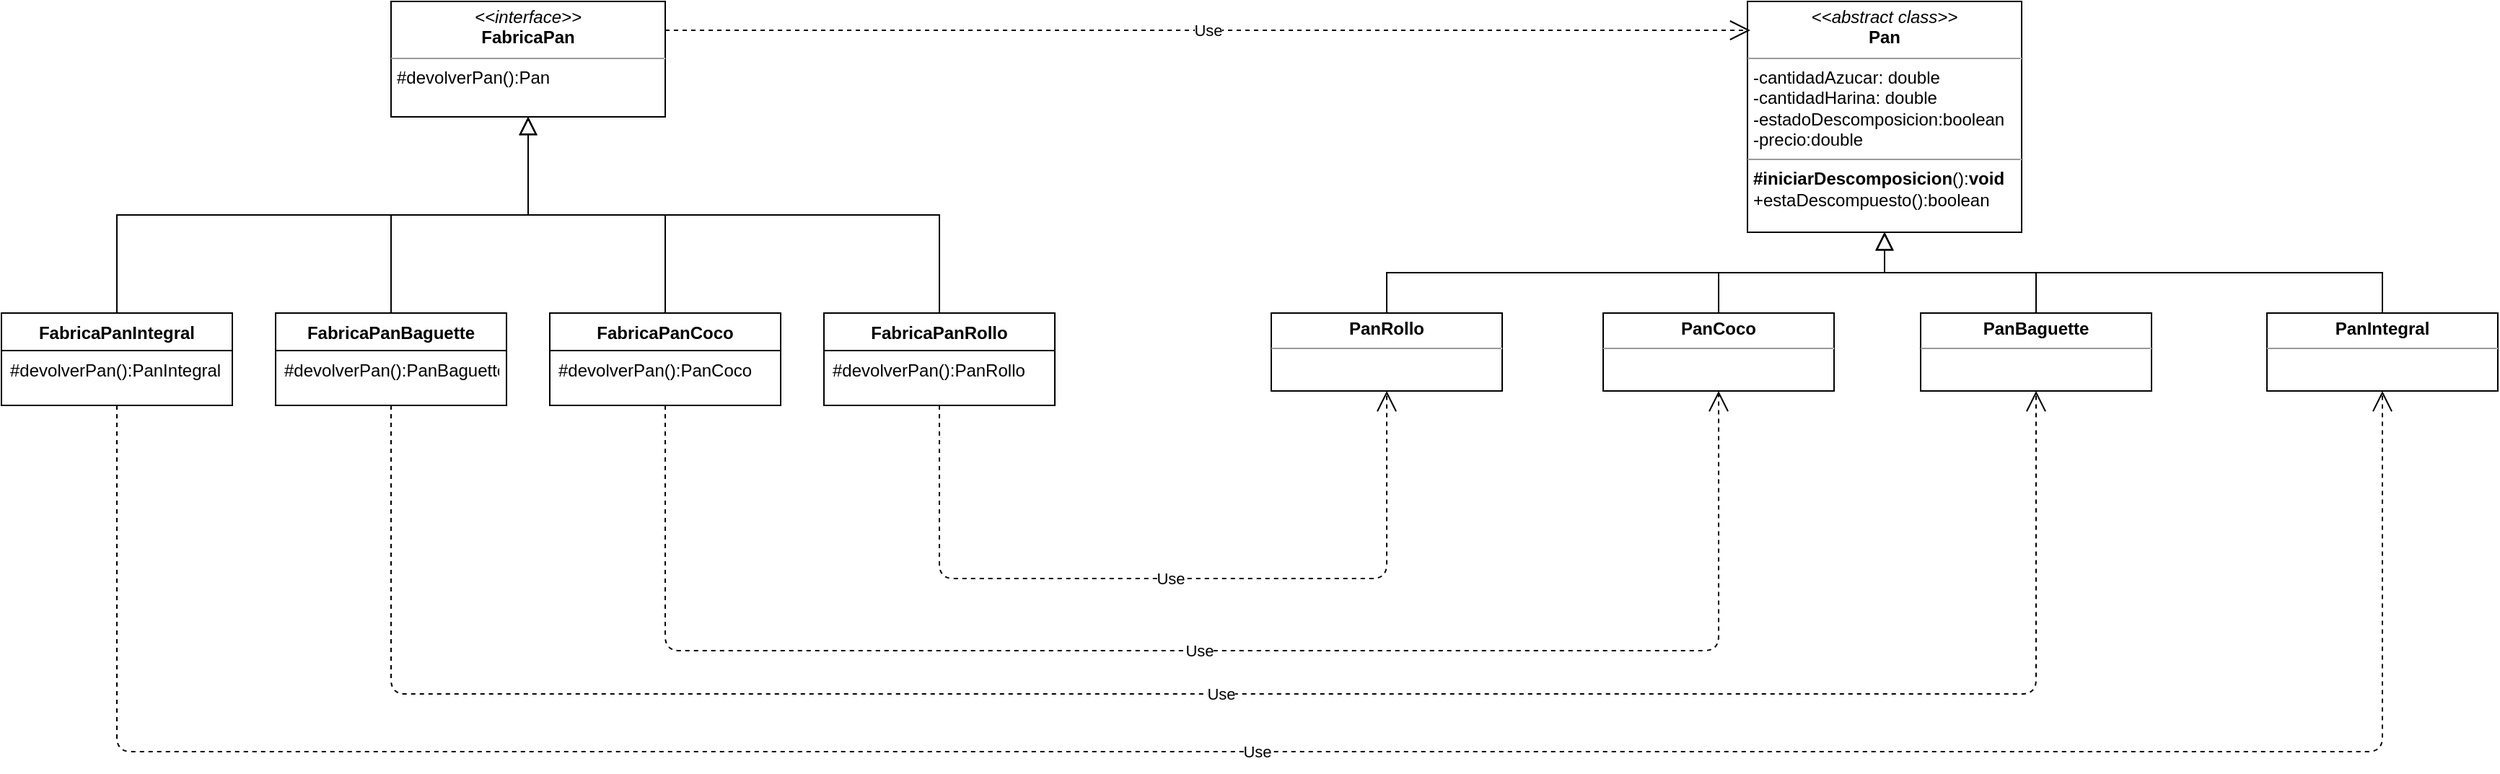 <mxfile version="13.6.2" type="device"><diagram id="C5RBs43oDa-KdzZeNtuy" name="Page-1"><mxGraphModel dx="723" dy="412" grid="1" gridSize="10" guides="1" tooltips="1" connect="1" arrows="1" fold="1" page="1" pageScale="1" pageWidth="1920" pageHeight="1200" math="0" shadow="0"><root><mxCell id="WIyWlLk6GJQsqaUBKTNV-0"/><mxCell id="WIyWlLk6GJQsqaUBKTNV-1" parent="WIyWlLk6GJQsqaUBKTNV-0"/><mxCell id="zkfFHV4jXpPFQw0GAbJ--12" value="" style="endArrow=block;endSize=10;endFill=0;shadow=0;strokeWidth=1;rounded=0;edgeStyle=elbowEdgeStyle;elbow=vertical;entryX=0.5;entryY=1;entryDx=0;entryDy=0;" parent="WIyWlLk6GJQsqaUBKTNV-1" source="zkfFHV4jXpPFQw0GAbJ--6" target="rwqL-SO70tPOXYfieYDp-1" edge="1"><mxGeometry width="160" relative="1" as="geometry"><mxPoint x="200" y="203" as="sourcePoint"/><mxPoint x="300" y="270" as="targetPoint"/></mxGeometry></mxCell><mxCell id="zkfFHV4jXpPFQw0GAbJ--16" value="" style="endArrow=block;endSize=10;endFill=0;shadow=0;strokeWidth=1;rounded=0;edgeStyle=elbowEdgeStyle;elbow=vertical;entryX=0.5;entryY=1;entryDx=0;entryDy=0;" parent="WIyWlLk6GJQsqaUBKTNV-1" source="zkfFHV4jXpPFQw0GAbJ--13" target="rwqL-SO70tPOXYfieYDp-1" edge="1"><mxGeometry width="160" relative="1" as="geometry"><mxPoint x="210" y="373" as="sourcePoint"/><mxPoint x="300" y="270" as="targetPoint"/></mxGeometry></mxCell><mxCell id="rwqL-SO70tPOXYfieYDp-0" value="&lt;p style=&quot;margin: 0px ; margin-top: 4px ; text-align: center&quot;&gt;&lt;i&gt;&amp;lt;&amp;lt;abstract class&amp;gt;&amp;gt;&lt;/i&gt;&lt;br&gt;&lt;b&gt;Pan&lt;/b&gt;&lt;/p&gt;&lt;hr size=&quot;1&quot;&gt;&lt;p style=&quot;margin: 0px ; margin-left: 4px&quot;&gt;-cantidadAzucar: double&lt;br&gt;-cantidadHarina: double&lt;/p&gt;&lt;p style=&quot;margin: 0px ; margin-left: 4px&quot;&gt;-estadoDescomposicion:boolean&lt;/p&gt;&lt;p style=&quot;margin: 0px ; margin-left: 4px&quot;&gt;-precio:double&lt;/p&gt;&lt;hr size=&quot;1&quot;&gt;&lt;p style=&quot;margin: 0px ; margin-left: 4px&quot;&gt;&lt;b&gt;#iniciarDescomposicion&lt;/b&gt;():&lt;b&gt;void&lt;/b&gt;&lt;br&gt;+estaDescompuesto():boolean&lt;/p&gt;" style="verticalAlign=top;align=left;overflow=fill;fontSize=12;fontFamily=Helvetica;html=1;" vertex="1" parent="WIyWlLk6GJQsqaUBKTNV-1"><mxGeometry x="1220" y="120" width="190" height="160" as="geometry"/></mxCell><mxCell id="rwqL-SO70tPOXYfieYDp-1" value="&lt;p style=&quot;margin: 0px ; margin-top: 4px ; text-align: center&quot;&gt;&lt;i&gt;&amp;lt;&amp;lt;interface&amp;gt;&amp;gt;&lt;/i&gt;&lt;br&gt;&lt;b&gt;FabricaPan&lt;/b&gt;&lt;/p&gt;&lt;hr size=&quot;1&quot;&gt;&lt;p style=&quot;margin: 0px ; margin-left: 4px&quot;&gt;#devolverPan():Pan&lt;/p&gt;&lt;p style=&quot;margin: 0px ; margin-left: 4px&quot;&gt;&lt;br&gt;&lt;br&gt;&lt;/p&gt;" style="verticalAlign=top;align=left;overflow=fill;fontSize=12;fontFamily=Helvetica;html=1;" vertex="1" parent="WIyWlLk6GJQsqaUBKTNV-1"><mxGeometry x="280" y="120" width="190" height="80" as="geometry"/></mxCell><mxCell id="zkfFHV4jXpPFQw0GAbJ--6" value="FabricaPanIntegral" style="swimlane;fontStyle=1;align=center;verticalAlign=top;childLayout=stackLayout;horizontal=1;startSize=26;horizontalStack=0;resizeParent=1;resizeLast=0;collapsible=1;marginBottom=0;rounded=0;shadow=0;strokeWidth=1;" parent="WIyWlLk6GJQsqaUBKTNV-1" vertex="1"><mxGeometry x="10" y="336" width="160" height="64" as="geometry"><mxRectangle x="130" y="380" width="160" height="26" as="alternateBounds"/></mxGeometry></mxCell><mxCell id="zkfFHV4jXpPFQw0GAbJ--11" value="#devolverPan():PanIntegral&#10;" style="text;align=left;verticalAlign=top;spacingLeft=4;spacingRight=4;overflow=hidden;rotatable=0;points=[[0,0.5],[1,0.5]];portConstraint=eastwest;" parent="zkfFHV4jXpPFQw0GAbJ--6" vertex="1"><mxGeometry y="26" width="160" height="26" as="geometry"/></mxCell><mxCell id="zkfFHV4jXpPFQw0GAbJ--13" value="FabricaPanBaguette" style="swimlane;fontStyle=1;align=center;verticalAlign=top;childLayout=stackLayout;horizontal=1;startSize=26;horizontalStack=0;resizeParent=1;resizeLast=0;collapsible=1;marginBottom=0;rounded=0;shadow=0;strokeWidth=1;" parent="WIyWlLk6GJQsqaUBKTNV-1" vertex="1"><mxGeometry x="200" y="336" width="160" height="64" as="geometry"><mxRectangle x="340" y="380" width="170" height="26" as="alternateBounds"/></mxGeometry></mxCell><mxCell id="zkfFHV4jXpPFQw0GAbJ--14" value="#devolverPan():PanBaguette&#10;" style="text;align=left;verticalAlign=top;spacingLeft=4;spacingRight=4;overflow=hidden;rotatable=0;points=[[0,0.5],[1,0.5]];portConstraint=eastwest;" parent="zkfFHV4jXpPFQw0GAbJ--13" vertex="1"><mxGeometry y="26" width="160" height="26" as="geometry"/></mxCell><mxCell id="rwqL-SO70tPOXYfieYDp-2" value="FabricaPanCoco" style="swimlane;fontStyle=1;align=center;verticalAlign=top;childLayout=stackLayout;horizontal=1;startSize=26;horizontalStack=0;resizeParent=1;resizeLast=0;collapsible=1;marginBottom=0;rounded=0;shadow=0;strokeWidth=1;" vertex="1" parent="WIyWlLk6GJQsqaUBKTNV-1"><mxGeometry x="390" y="336" width="160" height="64" as="geometry"><mxRectangle x="340" y="380" width="170" height="26" as="alternateBounds"/></mxGeometry></mxCell><mxCell id="rwqL-SO70tPOXYfieYDp-3" value="#devolverPan():PanCoco&#10;" style="text;align=left;verticalAlign=top;spacingLeft=4;spacingRight=4;overflow=hidden;rotatable=0;points=[[0,0.5],[1,0.5]];portConstraint=eastwest;" vertex="1" parent="rwqL-SO70tPOXYfieYDp-2"><mxGeometry y="26" width="160" height="26" as="geometry"/></mxCell><mxCell id="rwqL-SO70tPOXYfieYDp-8" value="" style="endArrow=block;endSize=10;endFill=0;shadow=0;strokeWidth=1;rounded=0;edgeStyle=elbowEdgeStyle;elbow=vertical;entryX=0.5;entryY=1;entryDx=0;entryDy=0;exitX=0.5;exitY=0;exitDx=0;exitDy=0;" edge="1" parent="WIyWlLk6GJQsqaUBKTNV-1" source="rwqL-SO70tPOXYfieYDp-2" target="rwqL-SO70tPOXYfieYDp-1"><mxGeometry width="160" relative="1" as="geometry"><mxPoint x="100" y="346" as="sourcePoint"/><mxPoint x="315" y="230" as="targetPoint"/></mxGeometry></mxCell><mxCell id="rwqL-SO70tPOXYfieYDp-9" value="" style="endArrow=block;endSize=10;endFill=0;shadow=0;strokeWidth=1;rounded=0;edgeStyle=elbowEdgeStyle;elbow=vertical;entryX=0.5;entryY=1;entryDx=0;entryDy=0;exitX=0.5;exitY=0;exitDx=0;exitDy=0;" edge="1" parent="WIyWlLk6GJQsqaUBKTNV-1" source="rwqL-SO70tPOXYfieYDp-5" target="rwqL-SO70tPOXYfieYDp-1"><mxGeometry width="160" relative="1" as="geometry"><mxPoint x="480" y="346" as="sourcePoint"/><mxPoint x="315" y="230" as="targetPoint"/></mxGeometry></mxCell><mxCell id="rwqL-SO70tPOXYfieYDp-5" value="FabricaPanRollo" style="swimlane;fontStyle=1;align=center;verticalAlign=top;childLayout=stackLayout;horizontal=1;startSize=26;horizontalStack=0;resizeParent=1;resizeLast=0;collapsible=1;marginBottom=0;rounded=0;shadow=0;strokeWidth=1;" vertex="1" parent="WIyWlLk6GJQsqaUBKTNV-1"><mxGeometry x="580" y="336" width="160" height="64" as="geometry"><mxRectangle x="340" y="380" width="170" height="26" as="alternateBounds"/></mxGeometry></mxCell><mxCell id="rwqL-SO70tPOXYfieYDp-6" value="#devolverPan():PanRollo&#10;" style="text;align=left;verticalAlign=top;spacingLeft=4;spacingRight=4;overflow=hidden;rotatable=0;points=[[0,0.5],[1,0.5]];portConstraint=eastwest;" vertex="1" parent="rwqL-SO70tPOXYfieYDp-5"><mxGeometry y="26" width="160" height="26" as="geometry"/></mxCell><mxCell id="rwqL-SO70tPOXYfieYDp-11" value="&lt;p style=&quot;margin: 0px ; margin-top: 4px ; text-align: center&quot;&gt;&lt;b&gt;PanRollo&lt;/b&gt;&lt;/p&gt;&lt;hr size=&quot;1&quot;&gt;&lt;p style=&quot;margin: 0px ; margin-left: 4px&quot;&gt;&lt;br&gt;&lt;/p&gt;" style="verticalAlign=top;align=left;overflow=fill;fontSize=12;fontFamily=Helvetica;html=1;" vertex="1" parent="WIyWlLk6GJQsqaUBKTNV-1"><mxGeometry x="890" y="336" width="160" height="54" as="geometry"/></mxCell><mxCell id="rwqL-SO70tPOXYfieYDp-12" value="&lt;p style=&quot;margin: 0px ; margin-top: 4px ; text-align: center&quot;&gt;&lt;b&gt;PanCoco&lt;/b&gt;&lt;/p&gt;&lt;hr size=&quot;1&quot;&gt;&lt;p style=&quot;margin: 0px ; margin-left: 4px&quot;&gt;&lt;br&gt;&lt;/p&gt;" style="verticalAlign=top;align=left;overflow=fill;fontSize=12;fontFamily=Helvetica;html=1;" vertex="1" parent="WIyWlLk6GJQsqaUBKTNV-1"><mxGeometry x="1120" y="336" width="160" height="54" as="geometry"/></mxCell><mxCell id="rwqL-SO70tPOXYfieYDp-13" value="&lt;p style=&quot;margin: 0px ; margin-top: 4px ; text-align: center&quot;&gt;&lt;b&gt;PanBaguette&lt;/b&gt;&lt;/p&gt;&lt;hr size=&quot;1&quot;&gt;&lt;p style=&quot;margin: 0px ; margin-left: 4px&quot;&gt;&lt;br&gt;&lt;/p&gt;" style="verticalAlign=top;align=left;overflow=fill;fontSize=12;fontFamily=Helvetica;html=1;" vertex="1" parent="WIyWlLk6GJQsqaUBKTNV-1"><mxGeometry x="1340" y="336" width="160" height="54" as="geometry"/></mxCell><mxCell id="rwqL-SO70tPOXYfieYDp-14" value="&lt;p style=&quot;margin: 0px ; margin-top: 4px ; text-align: center&quot;&gt;&lt;b&gt;PanIntegral&lt;/b&gt;&lt;/p&gt;&lt;hr size=&quot;1&quot;&gt;&lt;p style=&quot;margin: 0px ; margin-left: 4px&quot;&gt;&lt;br&gt;&lt;/p&gt;" style="verticalAlign=top;align=left;overflow=fill;fontSize=12;fontFamily=Helvetica;html=1;" vertex="1" parent="WIyWlLk6GJQsqaUBKTNV-1"><mxGeometry x="1580" y="336" width="160" height="54" as="geometry"/></mxCell><mxCell id="rwqL-SO70tPOXYfieYDp-15" value="" style="endArrow=block;endSize=10;endFill=0;shadow=0;strokeWidth=1;rounded=0;edgeStyle=elbowEdgeStyle;elbow=vertical;entryX=0.5;entryY=1;entryDx=0;entryDy=0;exitX=0.5;exitY=0;exitDx=0;exitDy=0;" edge="1" parent="WIyWlLk6GJQsqaUBKTNV-1" source="rwqL-SO70tPOXYfieYDp-11" target="rwqL-SO70tPOXYfieYDp-0"><mxGeometry width="160" relative="1" as="geometry"><mxPoint x="670" y="346" as="sourcePoint"/><mxPoint x="385" y="230" as="targetPoint"/></mxGeometry></mxCell><mxCell id="rwqL-SO70tPOXYfieYDp-19" value="" style="endArrow=block;endSize=10;endFill=0;shadow=0;strokeWidth=1;rounded=0;edgeStyle=elbowEdgeStyle;elbow=vertical;entryX=0.5;entryY=1;entryDx=0;entryDy=0;exitX=0.5;exitY=0;exitDx=0;exitDy=0;" edge="1" parent="WIyWlLk6GJQsqaUBKTNV-1" source="rwqL-SO70tPOXYfieYDp-12" target="rwqL-SO70tPOXYfieYDp-0"><mxGeometry width="160" relative="1" as="geometry"><mxPoint x="980" y="346" as="sourcePoint"/><mxPoint x="1295" y="270" as="targetPoint"/></mxGeometry></mxCell><mxCell id="rwqL-SO70tPOXYfieYDp-20" value="" style="endArrow=block;endSize=10;endFill=0;shadow=0;strokeWidth=1;rounded=0;edgeStyle=elbowEdgeStyle;elbow=vertical;entryX=0.5;entryY=1;entryDx=0;entryDy=0;exitX=0.5;exitY=0;exitDx=0;exitDy=0;" edge="1" parent="WIyWlLk6GJQsqaUBKTNV-1" source="rwqL-SO70tPOXYfieYDp-13" target="rwqL-SO70tPOXYfieYDp-0"><mxGeometry width="160" relative="1" as="geometry"><mxPoint x="1210" y="346" as="sourcePoint"/><mxPoint x="1295" y="270" as="targetPoint"/></mxGeometry></mxCell><mxCell id="rwqL-SO70tPOXYfieYDp-21" value="" style="endArrow=block;endSize=10;endFill=0;shadow=0;strokeWidth=1;rounded=0;edgeStyle=elbowEdgeStyle;elbow=vertical;entryX=0.5;entryY=1;entryDx=0;entryDy=0;exitX=0.5;exitY=0;exitDx=0;exitDy=0;" edge="1" parent="WIyWlLk6GJQsqaUBKTNV-1" source="rwqL-SO70tPOXYfieYDp-14" target="rwqL-SO70tPOXYfieYDp-0"><mxGeometry width="160" relative="1" as="geometry"><mxPoint x="1430" y="346" as="sourcePoint"/><mxPoint x="1295" y="270" as="targetPoint"/></mxGeometry></mxCell><mxCell id="rwqL-SO70tPOXYfieYDp-22" value="Use" style="endArrow=open;endSize=12;dashed=1;html=1;exitX=0.5;exitY=1;exitDx=0;exitDy=0;entryX=0.5;entryY=1;entryDx=0;entryDy=0;" edge="1" parent="WIyWlLk6GJQsqaUBKTNV-1" source="zkfFHV4jXpPFQw0GAbJ--6" target="rwqL-SO70tPOXYfieYDp-14"><mxGeometry width="160" relative="1" as="geometry"><mxPoint x="410" y="590" as="sourcePoint"/><mxPoint x="970" y="630" as="targetPoint"/><Array as="points"><mxPoint x="90" y="640"/><mxPoint x="900" y="640"/><mxPoint x="1660" y="640"/><mxPoint x="1660" y="560"/></Array></mxGeometry></mxCell><mxCell id="rwqL-SO70tPOXYfieYDp-23" value="Use" style="endArrow=open;endSize=12;dashed=1;html=1;exitX=0.5;exitY=1;exitDx=0;exitDy=0;entryX=0.5;entryY=1;entryDx=0;entryDy=0;" edge="1" parent="WIyWlLk6GJQsqaUBKTNV-1" source="zkfFHV4jXpPFQw0GAbJ--13" target="rwqL-SO70tPOXYfieYDp-13"><mxGeometry width="160" relative="1" as="geometry"><mxPoint x="350" y="400" as="sourcePoint"/><mxPoint x="510" y="400" as="targetPoint"/><Array as="points"><mxPoint x="280" y="600"/><mxPoint x="1420" y="600"/></Array></mxGeometry></mxCell><mxCell id="rwqL-SO70tPOXYfieYDp-24" value="Use" style="endArrow=open;endSize=12;dashed=1;html=1;exitX=0.5;exitY=1;exitDx=0;exitDy=0;entryX=0.5;entryY=1;entryDx=0;entryDy=0;" edge="1" parent="WIyWlLk6GJQsqaUBKTNV-1" source="rwqL-SO70tPOXYfieYDp-2" target="rwqL-SO70tPOXYfieYDp-12"><mxGeometry width="160" relative="1" as="geometry"><mxPoint x="290" y="410" as="sourcePoint"/><mxPoint x="1430" y="400" as="targetPoint"/><Array as="points"><mxPoint x="470" y="570"/><mxPoint x="1200" y="570"/></Array></mxGeometry></mxCell><mxCell id="rwqL-SO70tPOXYfieYDp-25" value="Use" style="endArrow=open;endSize=12;dashed=1;html=1;exitX=0.5;exitY=1;exitDx=0;exitDy=0;entryX=0.5;entryY=1;entryDx=0;entryDy=0;" edge="1" parent="WIyWlLk6GJQsqaUBKTNV-1" source="rwqL-SO70tPOXYfieYDp-5" target="rwqL-SO70tPOXYfieYDp-11"><mxGeometry width="160" relative="1" as="geometry"><mxPoint x="820" y="400" as="sourcePoint"/><mxPoint x="980" y="400" as="targetPoint"/><Array as="points"><mxPoint x="660" y="520"/><mxPoint x="970" y="520"/></Array></mxGeometry></mxCell><mxCell id="rwqL-SO70tPOXYfieYDp-26" value="Use" style="endArrow=open;endSize=12;dashed=1;html=1;exitX=1;exitY=0.25;exitDx=0;exitDy=0;" edge="1" parent="WIyWlLk6GJQsqaUBKTNV-1" source="rwqL-SO70tPOXYfieYDp-1"><mxGeometry width="160" relative="1" as="geometry"><mxPoint x="520" y="300" as="sourcePoint"/><mxPoint x="1222" y="140" as="targetPoint"/></mxGeometry></mxCell></root></mxGraphModel></diagram></mxfile>